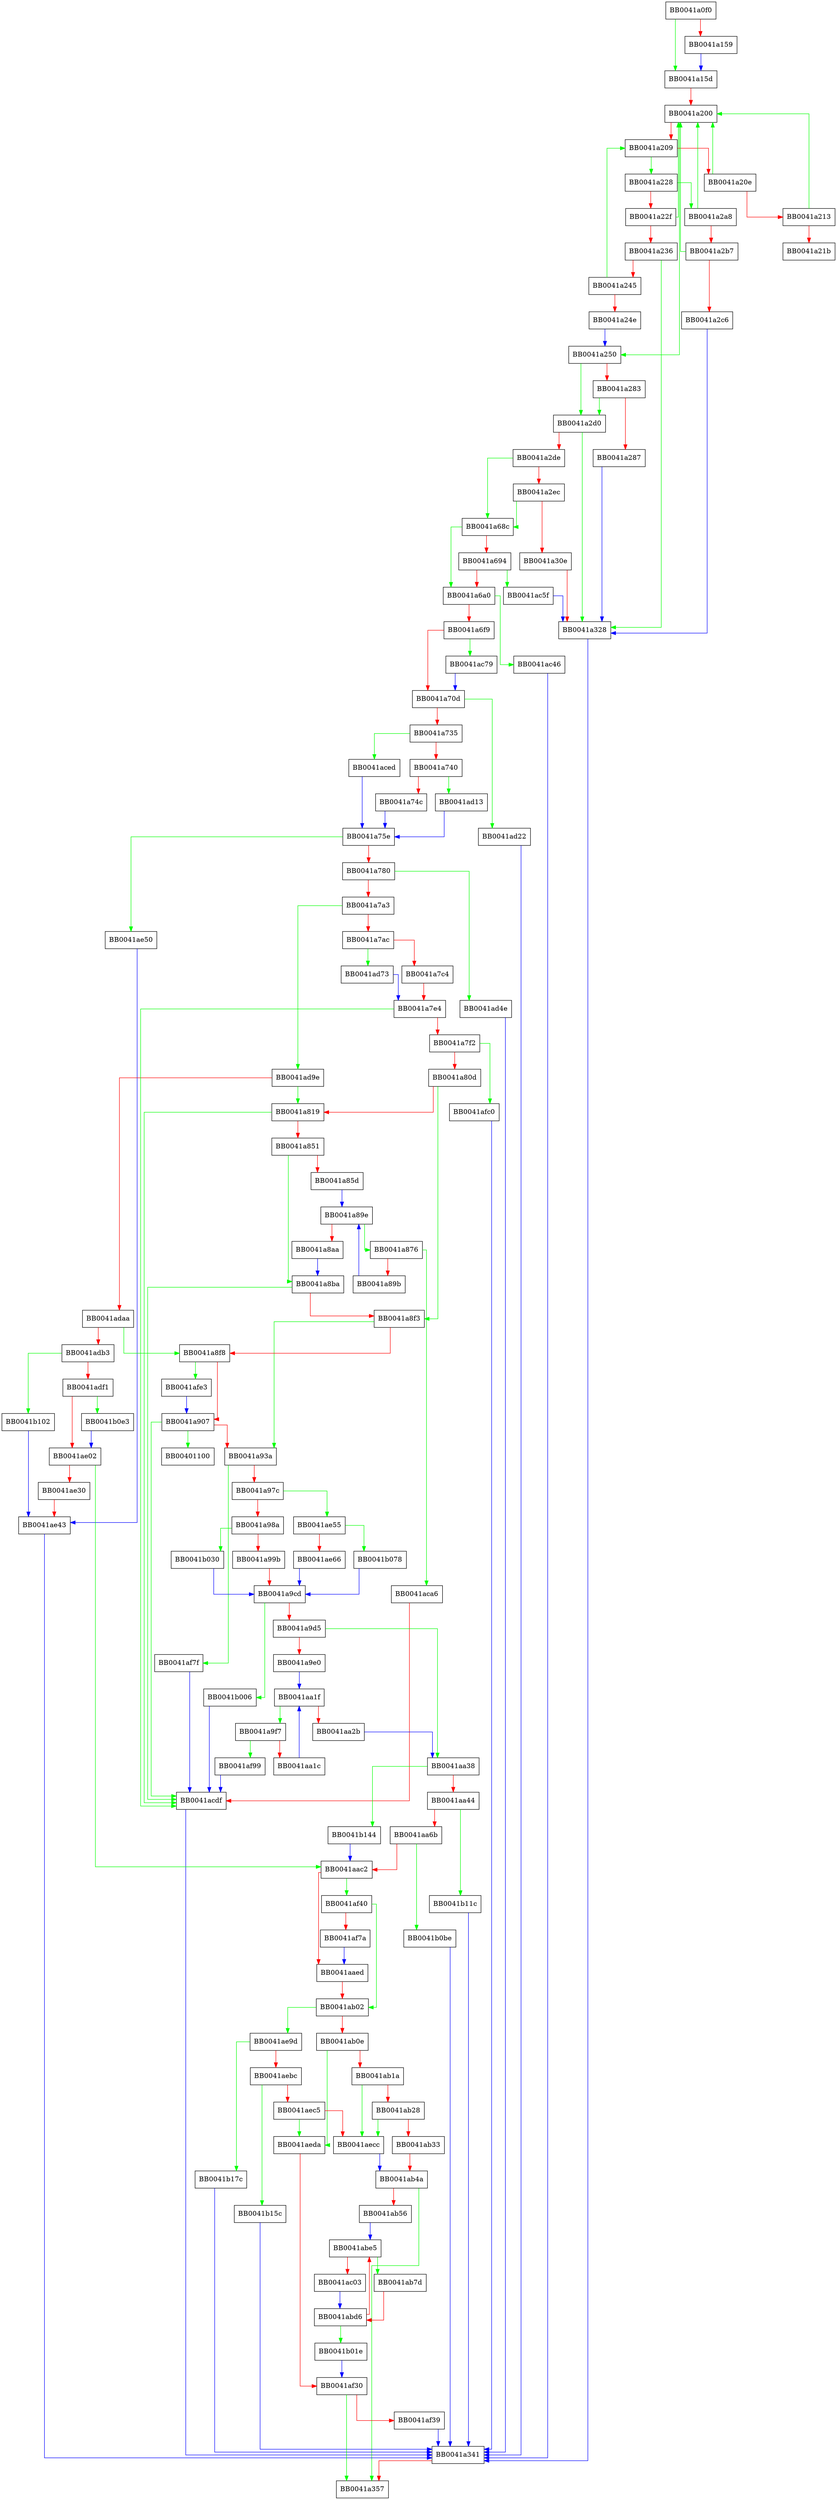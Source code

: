 digraph dgst_main {
  node [shape="box"];
  graph [splines=ortho];
  BB0041a0f0 -> BB0041a15d [color="green"];
  BB0041a0f0 -> BB0041a159 [color="red"];
  BB0041a159 -> BB0041a15d [color="blue"];
  BB0041a15d -> BB0041a200 [color="red"];
  BB0041a200 -> BB0041a250 [color="green"];
  BB0041a200 -> BB0041a209 [color="red"];
  BB0041a209 -> BB0041a228 [color="green"];
  BB0041a209 -> BB0041a20e [color="red"];
  BB0041a20e -> BB0041a200 [color="green"];
  BB0041a20e -> BB0041a213 [color="red"];
  BB0041a213 -> BB0041a200 [color="green"];
  BB0041a213 -> BB0041a21b [color="red"];
  BB0041a228 -> BB0041a2a8 [color="green"];
  BB0041a228 -> BB0041a22f [color="red"];
  BB0041a22f -> BB0041a200 [color="green"];
  BB0041a22f -> BB0041a236 [color="red"];
  BB0041a236 -> BB0041a328 [color="green"];
  BB0041a236 -> BB0041a245 [color="red"];
  BB0041a245 -> BB0041a209 [color="green"];
  BB0041a245 -> BB0041a24e [color="red"];
  BB0041a24e -> BB0041a250 [color="blue"];
  BB0041a250 -> BB0041a2d0 [color="green"];
  BB0041a250 -> BB0041a283 [color="red"];
  BB0041a283 -> BB0041a2d0 [color="green"];
  BB0041a283 -> BB0041a287 [color="red"];
  BB0041a287 -> BB0041a328 [color="blue"];
  BB0041a2a8 -> BB0041a200 [color="green"];
  BB0041a2a8 -> BB0041a2b7 [color="red"];
  BB0041a2b7 -> BB0041a200 [color="green"];
  BB0041a2b7 -> BB0041a2c6 [color="red"];
  BB0041a2c6 -> BB0041a328 [color="blue"];
  BB0041a2d0 -> BB0041a328 [color="green"];
  BB0041a2d0 -> BB0041a2de [color="red"];
  BB0041a2de -> BB0041a68c [color="green"];
  BB0041a2de -> BB0041a2ec [color="red"];
  BB0041a2ec -> BB0041a68c [color="green"];
  BB0041a2ec -> BB0041a30e [color="red"];
  BB0041a30e -> BB0041a328 [color="red"];
  BB0041a328 -> BB0041a341 [color="blue"];
  BB0041a341 -> BB0041a357 [color="red"];
  BB0041a68c -> BB0041a6a0 [color="green"];
  BB0041a68c -> BB0041a694 [color="red"];
  BB0041a694 -> BB0041ac5f [color="green"];
  BB0041a694 -> BB0041a6a0 [color="red"];
  BB0041a6a0 -> BB0041ac46 [color="green"];
  BB0041a6a0 -> BB0041a6f9 [color="red"];
  BB0041a6f9 -> BB0041ac79 [color="green"];
  BB0041a6f9 -> BB0041a70d [color="red"];
  BB0041a70d -> BB0041ad22 [color="green"];
  BB0041a70d -> BB0041a735 [color="red"];
  BB0041a735 -> BB0041aced [color="green"];
  BB0041a735 -> BB0041a740 [color="red"];
  BB0041a740 -> BB0041ad13 [color="green"];
  BB0041a740 -> BB0041a74c [color="red"];
  BB0041a74c -> BB0041a75e [color="blue"];
  BB0041a75e -> BB0041ae50 [color="green"];
  BB0041a75e -> BB0041a780 [color="red"];
  BB0041a780 -> BB0041ad4e [color="green"];
  BB0041a780 -> BB0041a7a3 [color="red"];
  BB0041a7a3 -> BB0041ad9e [color="green"];
  BB0041a7a3 -> BB0041a7ac [color="red"];
  BB0041a7ac -> BB0041ad73 [color="green"];
  BB0041a7ac -> BB0041a7c4 [color="red"];
  BB0041a7c4 -> BB0041a7e4 [color="red"];
  BB0041a7e4 -> BB0041acdf [color="green"];
  BB0041a7e4 -> BB0041a7f2 [color="red"];
  BB0041a7f2 -> BB0041afc0 [color="green"];
  BB0041a7f2 -> BB0041a80d [color="red"];
  BB0041a80d -> BB0041a8f3 [color="green"];
  BB0041a80d -> BB0041a819 [color="red"];
  BB0041a819 -> BB0041acdf [color="green"];
  BB0041a819 -> BB0041a851 [color="red"];
  BB0041a851 -> BB0041a8ba [color="green"];
  BB0041a851 -> BB0041a85d [color="red"];
  BB0041a85d -> BB0041a89e [color="blue"];
  BB0041a876 -> BB0041aca6 [color="green"];
  BB0041a876 -> BB0041a89b [color="red"];
  BB0041a89b -> BB0041a89e [color="blue"];
  BB0041a89e -> BB0041a876 [color="green"];
  BB0041a89e -> BB0041a8aa [color="red"];
  BB0041a8aa -> BB0041a8ba [color="blue"];
  BB0041a8ba -> BB0041acdf [color="green"];
  BB0041a8ba -> BB0041a8f3 [color="red"];
  BB0041a8f3 -> BB0041a93a [color="green"];
  BB0041a8f3 -> BB0041a8f8 [color="red"];
  BB0041a8f8 -> BB0041afe3 [color="green"];
  BB0041a8f8 -> BB0041a907 [color="red"];
  BB0041a907 -> BB00401100 [color="green"];
  BB0041a907 -> BB0041acdf [color="green"];
  BB0041a907 -> BB0041a93a [color="red"];
  BB0041a93a -> BB0041af7f [color="green"];
  BB0041a93a -> BB0041a97c [color="red"];
  BB0041a97c -> BB0041ae55 [color="green"];
  BB0041a97c -> BB0041a98a [color="red"];
  BB0041a98a -> BB0041b030 [color="green"];
  BB0041a98a -> BB0041a99b [color="red"];
  BB0041a99b -> BB0041a9cd [color="red"];
  BB0041a9cd -> BB0041b006 [color="green"];
  BB0041a9cd -> BB0041a9d5 [color="red"];
  BB0041a9d5 -> BB0041aa38 [color="green"];
  BB0041a9d5 -> BB0041a9e0 [color="red"];
  BB0041a9e0 -> BB0041aa1f [color="blue"];
  BB0041a9f7 -> BB0041af99 [color="green"];
  BB0041a9f7 -> BB0041aa1c [color="red"];
  BB0041aa1c -> BB0041aa1f [color="blue"];
  BB0041aa1f -> BB0041a9f7 [color="green"];
  BB0041aa1f -> BB0041aa2b [color="red"];
  BB0041aa2b -> BB0041aa38 [color="blue"];
  BB0041aa38 -> BB0041b144 [color="green"];
  BB0041aa38 -> BB0041aa44 [color="red"];
  BB0041aa44 -> BB0041b11c [color="green"];
  BB0041aa44 -> BB0041aa6b [color="red"];
  BB0041aa6b -> BB0041b0be [color="green"];
  BB0041aa6b -> BB0041aac2 [color="red"];
  BB0041aac2 -> BB0041af40 [color="green"];
  BB0041aac2 -> BB0041aaed [color="red"];
  BB0041aaed -> BB0041ab02 [color="red"];
  BB0041ab02 -> BB0041ae9d [color="green"];
  BB0041ab02 -> BB0041ab0e [color="red"];
  BB0041ab0e -> BB0041aeda [color="green"];
  BB0041ab0e -> BB0041ab1a [color="red"];
  BB0041ab1a -> BB0041aecc [color="green"];
  BB0041ab1a -> BB0041ab28 [color="red"];
  BB0041ab28 -> BB0041aecc [color="green"];
  BB0041ab28 -> BB0041ab33 [color="red"];
  BB0041ab33 -> BB0041ab4a [color="red"];
  BB0041ab4a -> BB0041a357 [color="green"];
  BB0041ab4a -> BB0041ab56 [color="red"];
  BB0041ab56 -> BB0041abe5 [color="blue"];
  BB0041ab7d -> BB0041abd6 [color="red"];
  BB0041abd6 -> BB0041b01e [color="green"];
  BB0041abd6 -> BB0041abe5 [color="red"];
  BB0041abe5 -> BB0041ab7d [color="green"];
  BB0041abe5 -> BB0041ac03 [color="red"];
  BB0041ac03 -> BB0041abd6 [color="blue"];
  BB0041ac46 -> BB0041a341 [color="blue"];
  BB0041ac5f -> BB0041a328 [color="blue"];
  BB0041ac79 -> BB0041a70d [color="blue"];
  BB0041aca6 -> BB0041acdf [color="red"];
  BB0041acdf -> BB0041a341 [color="blue"];
  BB0041aced -> BB0041a75e [color="blue"];
  BB0041ad13 -> BB0041a75e [color="blue"];
  BB0041ad22 -> BB0041a341 [color="blue"];
  BB0041ad4e -> BB0041a341 [color="blue"];
  BB0041ad73 -> BB0041a7e4 [color="blue"];
  BB0041ad9e -> BB0041a819 [color="green"];
  BB0041ad9e -> BB0041adaa [color="red"];
  BB0041adaa -> BB0041a8f8 [color="green"];
  BB0041adaa -> BB0041adb3 [color="red"];
  BB0041adb3 -> BB0041b102 [color="green"];
  BB0041adb3 -> BB0041adf1 [color="red"];
  BB0041adf1 -> BB0041b0e3 [color="green"];
  BB0041adf1 -> BB0041ae02 [color="red"];
  BB0041ae02 -> BB0041aac2 [color="green"];
  BB0041ae02 -> BB0041ae30 [color="red"];
  BB0041ae30 -> BB0041ae43 [color="red"];
  BB0041ae43 -> BB0041a341 [color="blue"];
  BB0041ae50 -> BB0041ae43 [color="blue"];
  BB0041ae55 -> BB0041b078 [color="green"];
  BB0041ae55 -> BB0041ae66 [color="red"];
  BB0041ae66 -> BB0041a9cd [color="blue"];
  BB0041ae9d -> BB0041b17c [color="green"];
  BB0041ae9d -> BB0041aebc [color="red"];
  BB0041aebc -> BB0041b15c [color="green"];
  BB0041aebc -> BB0041aec5 [color="red"];
  BB0041aec5 -> BB0041aeda [color="green"];
  BB0041aec5 -> BB0041aecc [color="red"];
  BB0041aecc -> BB0041ab4a [color="blue"];
  BB0041aeda -> BB0041af30 [color="red"];
  BB0041af30 -> BB0041a357 [color="green"];
  BB0041af30 -> BB0041af39 [color="red"];
  BB0041af39 -> BB0041a341 [color="blue"];
  BB0041af40 -> BB0041ab02 [color="green"];
  BB0041af40 -> BB0041af7a [color="red"];
  BB0041af7a -> BB0041aaed [color="blue"];
  BB0041af7f -> BB0041acdf [color="blue"];
  BB0041af99 -> BB0041acdf [color="blue"];
  BB0041afc0 -> BB0041a341 [color="blue"];
  BB0041afe3 -> BB0041a907 [color="blue"];
  BB0041b006 -> BB0041acdf [color="blue"];
  BB0041b01e -> BB0041af30 [color="blue"];
  BB0041b030 -> BB0041a9cd [color="blue"];
  BB0041b078 -> BB0041a9cd [color="blue"];
  BB0041b0be -> BB0041a341 [color="blue"];
  BB0041b0e3 -> BB0041ae02 [color="blue"];
  BB0041b102 -> BB0041ae43 [color="blue"];
  BB0041b11c -> BB0041a341 [color="blue"];
  BB0041b144 -> BB0041aac2 [color="blue"];
  BB0041b15c -> BB0041a341 [color="blue"];
  BB0041b17c -> BB0041a341 [color="blue"];
}